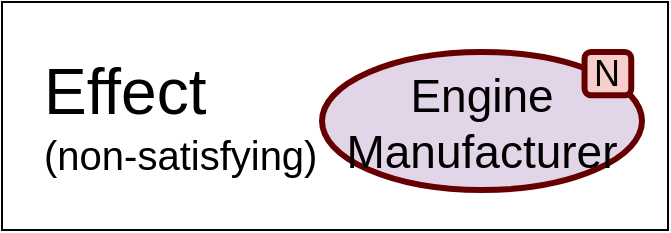 <mxfile version="14.1.8" type="device" pages="16"><diagram name="iRL-manu-ent-1-eff-nonsat" id="lrQCM1Hvvk60PSm_WDTy"><mxGraphModel dx="4706" dy="3978" grid="1" gridSize="10" guides="1" tooltips="1" connect="1" arrows="1" fold="1" page="1" pageScale="1" pageWidth="850" pageHeight="1100" math="0" shadow="0"><root><mxCell id="0"/><mxCell id="1" parent="0"/><mxCell id="1TGdQO8GeIQYrwLLIl66-1" value="&lt;font style=&quot;font-size: 32px;&quot;&gt;Effect&lt;/font&gt;&lt;div&gt;&lt;span style=&quot;background-color: initial; font-size: 20px;&quot;&gt;(non-satisfying)&lt;/span&gt;&lt;/div&gt;" style="rounded=0;whiteSpace=wrap;html=1;align=left;fontSize=12;spacingLeft=19;" parent="1" vertex="1"><mxGeometry x="-3160" y="-3090" width="333" height="114" as="geometry"/></mxCell><mxCell id="1TGdQO8GeIQYrwLLIl66-2" value="Engine Manufacturer" style="ellipse;whiteSpace=wrap;html=1;rounded=1;fontSize=23;strokeWidth=3;fillColor=#E1D5E7;arcSize=50;strokeColor=#660000;spacingTop=2;" parent="1" vertex="1"><mxGeometry x="-3000" y="-3065" width="160" height="69.01" as="geometry"/></mxCell><mxCell id="1TGdQO8GeIQYrwLLIl66-3" value="N" style="rounded=1;whiteSpace=wrap;html=1;fillColor=#F8CECC;strokeColor=#660000;strokeWidth=3;spacing=0;fontSize=18;spacingBottom=-1;" parent="1" vertex="1"><mxGeometry x="-2868.73" y="-3065" width="23.36" height="21.6" as="geometry"/></mxCell></root></mxGraphModel></diagram><diagram id="jRgEcZpF6pAmbIoYRc1D" name="iRL-manu-ent-2-eff-nonsat"><mxGraphModel dx="4706" dy="3978" grid="1" gridSize="10" guides="1" tooltips="1" connect="1" arrows="1" fold="1" page="1" pageScale="1" pageWidth="850" pageHeight="1100" math="0" shadow="0"><root><mxCell id="0"/><mxCell id="1" parent="0"/><mxCell id="b8YzV_ZPL6UwAmrEHUf0-1" value="Controller" style="text;whiteSpace=wrap;" parent="1" vertex="1"><mxGeometry x="10" y="10" width="90" height="40" as="geometry"/></mxCell><mxCell id="cmBm7P-9ATQfTFdfxYl0-1" value="&lt;font style=&quot;font-size: 32px;&quot;&gt;Effect&lt;/font&gt;&lt;div&gt;&lt;span style=&quot;background-color: initial; font-size: 20px;&quot;&gt;(non-satisfying)&lt;/span&gt;&lt;/div&gt;" style="rounded=0;whiteSpace=wrap;html=1;align=left;fontSize=12;spacingLeft=12;" parent="1" vertex="1"><mxGeometry x="-3160" y="-3090" width="333" height="114" as="geometry"/></mxCell><mxCell id="cmBm7P-9ATQfTFdfxYl0-2" value="Have Order Fulfilled" style="ellipse;whiteSpace=wrap;html=1;rounded=1;fontSize=23;strokeWidth=3;fillColor=#E1D5E7;arcSize=50;strokeColor=#660000;spacingTop=2;" parent="1" vertex="1"><mxGeometry x="-3010" y="-3065" width="164.63" height="69.01" as="geometry"/></mxCell><mxCell id="cmBm7P-9ATQfTFdfxYl0-3" value="N" style="rounded=1;whiteSpace=wrap;html=1;fillColor=#F8CECC;strokeColor=#660000;strokeWidth=3;spacing=0;fontSize=18;spacingBottom=-1;" parent="1" vertex="1"><mxGeometry x="-2883.73" y="-3074" width="23.36" height="21.6" as="geometry"/></mxCell></root></mxGraphModel></diagram><diagram id="zBmDgi2XzJmhAONFBeY-" name="iRL-manu-ent-3-eff-nonsat"><mxGraphModel dx="4706" dy="3978" grid="1" gridSize="10" guides="1" tooltips="1" connect="1" arrows="1" fold="1" page="1" pageScale="1" pageWidth="850" pageHeight="1100" math="0" shadow="0"><root><mxCell id="0"/><mxCell id="1" parent="0"/><mxCell id="Edqmv1n5mdAA4BTy9sL_-1" value="&lt;font style=&quot;font-size: 32px;&quot;&gt;Effect&lt;/font&gt;&lt;div&gt;&lt;span style=&quot;background-color: initial; font-size: 20px;&quot;&gt;(non-satisfying)&lt;/span&gt;&lt;/div&gt;" style="rounded=0;whiteSpace=wrap;html=1;align=left;fontSize=12;spacingLeft=19;" parent="1" vertex="1"><mxGeometry x="-3160" y="-3090" width="333" height="114" as="geometry"/></mxCell><mxCell id="Edqmv1n5mdAA4BTy9sL_-2" value="Acquire&lt;br&gt;Parts" style="ellipse;whiteSpace=wrap;html=1;rounded=1;fontSize=23;strokeWidth=3;fillColor=#E1D5E7;arcSize=50;strokeColor=#660000;spacingTop=2;" parent="1" vertex="1"><mxGeometry x="-2995.37" y="-3065" width="150" height="69.01" as="geometry"/></mxCell><mxCell id="Edqmv1n5mdAA4BTy9sL_-3" value="N" style="rounded=1;whiteSpace=wrap;html=1;fillColor=#F8CECC;strokeColor=#660000;strokeWidth=3;spacing=0;fontSize=18;spacingBottom=-1;" parent="1" vertex="1"><mxGeometry x="-2868.73" y="-3065" width="23.36" height="21.6" as="geometry"/></mxCell></root></mxGraphModel></diagram><diagram id="1IxjrtlEPSZ1EHy36e9s" name="iRL-manu-ent-4-eff-nonsat"><mxGraphModel dx="4706" dy="3978" grid="1" gridSize="10" guides="1" tooltips="1" connect="1" arrows="1" fold="1" page="1" pageScale="1" pageWidth="850" pageHeight="1100" math="0" shadow="0"><root><mxCell id="0"/><mxCell id="1" parent="0"/><mxCell id="vHiM7aV4EJC4rBKO8GNY-1" value="&lt;font style=&quot;font-size: 32px;&quot;&gt;Effect&lt;/font&gt;&lt;div&gt;&lt;span style=&quot;background-color: initial; font-size: 20px;&quot;&gt;(non-satisfying)&lt;/span&gt;&lt;/div&gt;" style="rounded=0;whiteSpace=wrap;html=1;align=left;fontSize=12;spacingLeft=19;" parent="1" vertex="1"><mxGeometry x="-3160" y="-3090" width="333" height="114" as="geometry"/></mxCell><mxCell id="vHiM7aV4EJC4rBKO8GNY-2" value="Have Engine Assembled" style="ellipse;whiteSpace=wrap;html=1;rounded=1;fontSize=22;strokeWidth=3;fillColor=#E1D5E7;arcSize=50;strokeColor=#660000;spacingTop=2;" parent="1" vertex="1"><mxGeometry x="-2995.37" y="-3065" width="150" height="69.01" as="geometry"/></mxCell><mxCell id="vHiM7aV4EJC4rBKO8GNY-3" value="N" style="rounded=1;whiteSpace=wrap;html=1;fillColor=#F8CECC;strokeColor=#660000;strokeWidth=3;spacing=0;fontSize=18;spacingBottom=-1;" parent="1" vertex="1"><mxGeometry x="-2874.73" y="-3072" width="23.36" height="21.6" as="geometry"/></mxCell></root></mxGraphModel></diagram><diagram id="mF4jjamFUtdUcgxOceSQ" name="iRL-manu-ent-5-eff-nonsat"><mxGraphModel dx="4706" dy="3978" grid="1" gridSize="10" guides="1" tooltips="1" connect="1" arrows="1" fold="1" page="1" pageScale="1" pageWidth="850" pageHeight="1100" math="0" shadow="0"><root><mxCell id="0"/><mxCell id="1" parent="0"/><mxCell id="XJ-tkumUUs1CHJCJN0WM-1" value="&lt;font style=&quot;font-size: 32px;&quot;&gt;Effect&lt;/font&gt;&lt;div&gt;&lt;span style=&quot;background-color: initial; font-size: 20px;&quot;&gt;(non-satisfying)&lt;/span&gt;&lt;/div&gt;" style="rounded=0;whiteSpace=wrap;html=1;align=left;fontSize=12;spacingLeft=19;" parent="1" vertex="1"><mxGeometry x="-3160" y="-3090" width="333" height="114" as="geometry"/></mxCell><mxCell id="XJ-tkumUUs1CHJCJN0WM-2" value="Assemble Engine in House" style="ellipse;whiteSpace=wrap;html=1;rounded=1;fontSize=18;strokeWidth=3;fillColor=#E1D5E7;arcSize=50;strokeColor=#660000;spacingTop=2;" parent="1" vertex="1"><mxGeometry x="-3000" y="-3065" width="160" height="69.01" as="geometry"/></mxCell><mxCell id="XJ-tkumUUs1CHJCJN0WM-3" value="N" style="rounded=1;whiteSpace=wrap;html=1;fillColor=#F8CECC;strokeColor=#660000;strokeWidth=3;spacing=0;fontSize=18;spacingBottom=-1;" parent="1" vertex="1"><mxGeometry x="-2869.73" y="-3071" width="23.36" height="21.6" as="geometry"/></mxCell></root></mxGraphModel></diagram><diagram id="vYKbGq_c37cxqWt-kweQ" name="iRL-manu-ent-6-eff-nonsat"><mxGraphModel dx="4706" dy="3978" grid="1" gridSize="10" guides="1" tooltips="1" connect="1" arrows="1" fold="1" page="1" pageScale="1" pageWidth="850" pageHeight="1100" math="0" shadow="0"><root><mxCell id="0"/><mxCell id="1" parent="0"/><mxCell id="Z92P_ORAuyrRM1sgin5G-1" value="&lt;font style=&quot;font-size: 32px;&quot;&gt;Effect&lt;/font&gt;&lt;div&gt;&lt;span style=&quot;background-color: initial; font-size: 20px;&quot;&gt;(non-satisfying)&lt;/span&gt;&lt;/div&gt;" style="rounded=0;whiteSpace=wrap;html=1;align=left;fontSize=12;spacingLeft=19;" parent="1" vertex="1"><mxGeometry x="-3160" y="-3090" width="333" height="114" as="geometry"/></mxCell><mxCell id="Z92P_ORAuyrRM1sgin5G-2" value="Outsource Assembly" style="ellipse;whiteSpace=wrap;html=1;rounded=1;fontSize=23;strokeWidth=3;fillColor=#E1D5E7;arcSize=50;strokeColor=#660000;spacingTop=2;" parent="1" vertex="1"><mxGeometry x="-3000" y="-3065" width="154.63" height="69.01" as="geometry"/></mxCell><mxCell id="Z92P_ORAuyrRM1sgin5G-3" value="N" style="rounded=1;whiteSpace=wrap;html=1;fillColor=#F8CECC;strokeColor=#660000;strokeWidth=3;spacing=0;fontSize=18;spacingBottom=-1;" parent="1" vertex="1"><mxGeometry x="-2868.73" y="-3065" width="23.36" height="21.6" as="geometry"/></mxCell></root></mxGraphModel></diagram><diagram id="Au_eIEvgqQtElC9Wct7o" name="iRL-manu-ent-7-eff-nonsat"><mxGraphModel dx="4706" dy="3978" grid="1" gridSize="10" guides="1" tooltips="1" connect="1" arrows="1" fold="1" page="1" pageScale="1" pageWidth="850" pageHeight="1100" math="0" shadow="0"><root><mxCell id="0"/><mxCell id="1" parent="0"/><mxCell id="GpK8TLkroDAoMIEBRQB3-1" value="&lt;font style=&quot;font-size: 32px;&quot;&gt;Effect&lt;/font&gt;&lt;div&gt;&lt;span style=&quot;background-color: initial; font-size: 20px;&quot;&gt;(non-satisfying)&lt;/span&gt;&lt;/div&gt;" style="rounded=0;whiteSpace=wrap;html=1;align=left;fontSize=12;spacingLeft=19;" parent="1" vertex="1"><mxGeometry x="-3160" y="-3090" width="333" height="114" as="geometry"/></mxCell><mxCell id="GpK8TLkroDAoMIEBRQB3-2" value="Parts Acquired in Time" style="ellipse;whiteSpace=wrap;html=1;rounded=1;fontSize=21;strokeWidth=3;fillColor=#E1D5E7;arcSize=50;strokeColor=#660000;spacingTop=2;" parent="1" vertex="1"><mxGeometry x="-3000" y="-3065" width="154.63" height="69.01" as="geometry"/></mxCell><mxCell id="GpK8TLkroDAoMIEBRQB3-3" value="N" style="rounded=1;whiteSpace=wrap;html=1;fillColor=#F8CECC;strokeColor=#660000;strokeWidth=3;spacing=0;fontSize=18;spacingBottom=-1;" parent="1" vertex="1"><mxGeometry x="-2880.0" y="-3073" width="23.36" height="21.6" as="geometry"/></mxCell></root></mxGraphModel></diagram><diagram id="4KhcXFip8CfWlh6ND8Yw" name="iRL-manu-ent-8-eff-nonsat"><mxGraphModel dx="4301" dy="3768" grid="1" gridSize="10" guides="1" tooltips="1" connect="1" arrows="1" fold="1" page="1" pageScale="1" pageWidth="850" pageHeight="1100" math="0" shadow="0"><root><mxCell id="0"/><mxCell id="1" parent="0"/><mxCell id="7S-dWsuJ9r74ipw0WFrG-1" value="&lt;font style=&quot;font-size: 32px;&quot;&gt;Effect&lt;/font&gt;&lt;div&gt;&lt;span style=&quot;background-color: initial; font-size: 20px;&quot;&gt;(non-satisfying)&lt;/span&gt;&lt;/div&gt;" style="rounded=0;whiteSpace=wrap;html=1;align=left;fontSize=12;spacingLeft=19;" parent="1" vertex="1"><mxGeometry x="-3160" y="-3090" width="333" height="114" as="geometry"/></mxCell><mxCell id="7S-dWsuJ9r74ipw0WFrG-2" value="Parts Acquired Late" style="ellipse;whiteSpace=wrap;html=1;rounded=1;fontSize=21;strokeWidth=3;fillColor=#E1D5E7;arcSize=50;strokeColor=#660000;spacingTop=2;" parent="1" vertex="1"><mxGeometry x="-2995.37" y="-3065" width="150" height="69.01" as="geometry"/></mxCell><mxCell id="7S-dWsuJ9r74ipw0WFrG-3" value="N" style="rounded=1;whiteSpace=wrap;html=1;fillColor=#F8CECC;strokeColor=#660000;strokeWidth=3;spacing=0;fontSize=18;spacingBottom=-1;" parent="1" vertex="1"><mxGeometry x="-2870.0" y="-3070" width="23.36" height="21.6" as="geometry"/></mxCell></root></mxGraphModel></diagram><diagram id="FeQZBwoRJbgXJpnwxUOL" name="iRL-manu-ent-9-eff-nonsat"><mxGraphModel dx="4706" dy="3978" grid="1" gridSize="10" guides="1" tooltips="1" connect="1" arrows="1" fold="1" page="1" pageScale="1" pageWidth="850" pageHeight="1100" math="0" shadow="0"><root><mxCell id="0"/><mxCell id="1" parent="0"/><mxCell id="tfJOvbtgkEw67m-fRI-V-1" value="&lt;font style=&quot;font-size: 32px;&quot;&gt;Effect&lt;/font&gt;&lt;div&gt;&lt;span style=&quot;background-color: initial; font-size: 20px;&quot;&gt;(non-satisfying)&lt;/span&gt;&lt;/div&gt;" style="rounded=0;whiteSpace=wrap;html=1;align=left;fontSize=12;spacingLeft=19;" parent="1" vertex="1"><mxGeometry x="-3160" y="-3090" width="333" height="114" as="geometry"/></mxCell><mxCell id="tfJOvbtgkEw67m-fRI-V-2" value="Parts Never Acquired" style="ellipse;whiteSpace=wrap;html=1;rounded=1;fontSize=23;strokeWidth=3;fillColor=#E1D5E7;arcSize=50;strokeColor=#660000;spacingTop=2;" parent="1" vertex="1"><mxGeometry x="-2995.37" y="-3065" width="150" height="69.01" as="geometry"/></mxCell><mxCell id="tfJOvbtgkEw67m-fRI-V-3" value="N" style="rounded=1;whiteSpace=wrap;html=1;fillColor=#F8CECC;strokeColor=#660000;strokeWidth=3;spacing=0;fontSize=18;spacingBottom=-1;" parent="1" vertex="1"><mxGeometry x="-2882.73" y="-3074" width="23.36" height="21.6" as="geometry"/></mxCell></root></mxGraphModel></diagram><diagram id="P1F7y5oBeZOF15YZMAfe" name="iRL-manu-ent-10-eff-nonsat"><mxGraphModel dx="4706" dy="3978" grid="1" gridSize="10" guides="1" tooltips="1" connect="1" arrows="1" fold="1" page="1" pageScale="1" pageWidth="850" pageHeight="1100" math="0" shadow="0"><root><mxCell id="0"/><mxCell id="1" parent="0"/><mxCell id="7IjsUHDOOL9CdekT37c5-1" value="&lt;font style=&quot;font-size: 32px;&quot;&gt;Effect&lt;/font&gt;&lt;div&gt;&lt;span style=&quot;background-color: initial; font-size: 20px;&quot;&gt;(non-satisfying)&lt;/span&gt;&lt;/div&gt;" style="rounded=0;whiteSpace=wrap;html=1;align=left;fontSize=12;spacingLeft=11;" parent="1" vertex="1"><mxGeometry x="-3160" y="-3090" width="333" height="114" as="geometry"/></mxCell><mxCell id="7IjsUHDOOL9CdekT37c5-2" value="Order is Cancelled" style="ellipse;whiteSpace=wrap;html=1;rounded=1;fontSize=23;strokeWidth=3;fillColor=#E1D5E7;arcSize=50;strokeColor=#660000;spacingTop=2;" parent="1" vertex="1"><mxGeometry x="-2990" y="-3065" width="160" height="69.01" as="geometry"/></mxCell><mxCell id="7IjsUHDOOL9CdekT37c5-3" value="N" style="rounded=1;whiteSpace=wrap;html=1;fillColor=#F8CECC;strokeColor=#660000;strokeWidth=3;spacing=0;fontSize=18;spacingBottom=-1;" parent="1" vertex="1"><mxGeometry x="-2880.0" y="-3073" width="23.36" height="21.6" as="geometry"/></mxCell></root></mxGraphModel></diagram><diagram id="Xo7n9-qTVo7QPiPUUxzN" name="iRL-manu-ent-11-eff-nonsat"><mxGraphModel dx="4706" dy="3978" grid="1" gridSize="10" guides="1" tooltips="1" connect="1" arrows="1" fold="1" page="1" pageScale="1" pageWidth="850" pageHeight="1100" math="0" shadow="0"><root><mxCell id="0"/><mxCell id="1" parent="0"/><mxCell id="wiQJ4BYcXeB2r5veVrQw-1" value="&lt;font style=&quot;font-size: 32px;&quot;&gt;Effect&lt;/font&gt;&lt;div&gt;&lt;span style=&quot;background-color: initial; font-size: 20px;&quot;&gt;(non-satisfying)&lt;/span&gt;&lt;/div&gt;" style="rounded=0;whiteSpace=wrap;html=1;align=left;fontSize=12;spacingLeft=19;" parent="1" vertex="1"><mxGeometry x="-3160" y="-3090" width="333" height="114" as="geometry"/></mxCell><mxCell id="wiQJ4BYcXeB2r5veVrQw-2" value="Penalty Is Issued" style="ellipse;whiteSpace=wrap;html=1;rounded=1;fontSize=23;strokeWidth=3;fillColor=#E1D5E7;arcSize=50;strokeColor=#660000;spacingTop=2;" parent="1" vertex="1"><mxGeometry x="-2995.37" y="-3065" width="150" height="69.01" as="geometry"/></mxCell><mxCell id="wiQJ4BYcXeB2r5veVrQw-3" value="N" style="rounded=1;whiteSpace=wrap;html=1;fillColor=#F8CECC;strokeColor=#660000;strokeWidth=3;spacing=0;fontSize=18;spacingBottom=-1;" parent="1" vertex="1"><mxGeometry x="-2868.73" y="-3065" width="23.36" height="21.6" as="geometry"/></mxCell></root></mxGraphModel></diagram><diagram id="enEovX3N7CVmyAMt918q" name="iRL-manu-ent-12-eff-nonsat"><mxGraphModel dx="4146" dy="3687" grid="1" gridSize="10" guides="1" tooltips="1" connect="1" arrows="1" fold="1" page="1" pageScale="1" pageWidth="850" pageHeight="1100" math="0" shadow="0"><root><mxCell id="0"/><mxCell id="1" parent="0"/><mxCell id="u7u-4rrx8PCyZPGWpkpg-1" value="&lt;font style=&quot;font-size: 32px;&quot;&gt;Effect&lt;/font&gt;&lt;div&gt;&lt;span style=&quot;background-color: initial; font-size: 20px;&quot;&gt;(non-satisfying)&lt;/span&gt;&lt;/div&gt;" style="rounded=0;whiteSpace=wrap;html=1;align=left;fontSize=12;spacingLeft=19;" parent="1" vertex="1"><mxGeometry x="-3160" y="-3090" width="333" height="114" as="geometry"/></mxCell><mxCell id="u7u-4rrx8PCyZPGWpkpg-2" value="Previous Order was Cancelled" style="ellipse;whiteSpace=wrap;html=1;rounded=1;fontSize=18;strokeWidth=3;fillColor=#E1D5E7;arcSize=50;strokeColor=#660000;spacingTop=2;" parent="1" vertex="1"><mxGeometry x="-2995.37" y="-3065" width="150" height="69.01" as="geometry"/></mxCell><mxCell id="u7u-4rrx8PCyZPGWpkpg-3" value="N" style="rounded=1;whiteSpace=wrap;html=1;fillColor=#F8CECC;strokeColor=#660000;strokeWidth=3;spacing=0;fontSize=18;spacingBottom=-1;" parent="1" vertex="1"><mxGeometry x="-2890.0" y="-3070" width="23.36" height="21.6" as="geometry"/></mxCell></root></mxGraphModel></diagram><diagram name="iRL-manu-ent-13-eff-nonsat" id="P5TjuPJcCvfCDk246iFM"><mxGraphModel dx="4706" dy="3978" grid="1" gridSize="10" guides="1" tooltips="1" connect="1" arrows="1" fold="1" page="1" pageScale="1" pageWidth="850" pageHeight="1100" math="0" shadow="0"><root><mxCell id="KZR2G05XeIorMjJvlH5d-0"/><mxCell id="KZR2G05XeIorMjJvlH5d-1" parent="KZR2G05XeIorMjJvlH5d-0"/><mxCell id="3UxkG8et-XLY1WDlAK4K-0" value="&lt;font style=&quot;font-size: 32px;&quot;&gt;Effect&lt;/font&gt;&lt;div&gt;&lt;span style=&quot;background-color: initial; font-size: 20px;&quot;&gt;(non-satisfying)&lt;/span&gt;&lt;/div&gt;" style="rounded=0;whiteSpace=wrap;html=1;align=left;fontSize=12;spacingLeft=10;" parent="KZR2G05XeIorMjJvlH5d-1" vertex="1"><mxGeometry x="-3160" y="-3090" width="333" height="114" as="geometry"/></mxCell><mxCell id="3UxkG8et-XLY1WDlAK4K-1" value="Reputation" style="ellipse;whiteSpace=wrap;html=1;rounded=1;fontSize=23;strokeWidth=3;fillColor=#E1D5E7;arcSize=50;strokeColor=#660000;spacingTop=2;" parent="KZR2G05XeIorMjJvlH5d-1" vertex="1"><mxGeometry x="-3010" y="-3065" width="164.63" height="69.01" as="geometry"/></mxCell><mxCell id="3UxkG8et-XLY1WDlAK4K-2" value="N" style="rounded=1;whiteSpace=wrap;html=1;fillColor=#F8CECC;strokeColor=#660000;strokeWidth=3;spacing=0;fontSize=18;spacingBottom=-1;" parent="KZR2G05XeIorMjJvlH5d-1" vertex="1"><mxGeometry x="-2881.0" y="-3073" width="23.36" height="21.6" as="geometry"/></mxCell></root></mxGraphModel></diagram><diagram id="KmZoFBOVh3dv930wX-Ls" name="iRL-manu-ent-14-eff-nonsat"><mxGraphModel dx="4706" dy="3978" grid="1" gridSize="10" guides="1" tooltips="1" connect="1" arrows="1" fold="1" page="1" pageScale="1" pageWidth="850" pageHeight="1100" math="0" shadow="0"><root><mxCell id="0"/><mxCell id="1" parent="0"/><mxCell id="-QYN6I0ZQCG8G28AfMSm-1" value="&lt;font style=&quot;font-size: 32px;&quot;&gt;Effect&lt;/font&gt;&lt;div&gt;&lt;span style=&quot;background-color: initial; font-size: 20px;&quot;&gt;(non-satisfying)&lt;/span&gt;&lt;/div&gt;" style="rounded=0;whiteSpace=wrap;html=1;align=left;fontSize=12;spacingLeft=6;" parent="1" vertex="1"><mxGeometry x="-3160" y="-3090" width="333" height="114" as="geometry"/></mxCell><mxCell id="-QYN6I0ZQCG8G28AfMSm-2" value="Reputation (previous status)" style="ellipse;whiteSpace=wrap;html=1;rounded=1;fontSize=23;strokeWidth=3;fillColor=#E1D5E7;arcSize=50;strokeColor=#660000;spacingTop=2;" parent="1" vertex="1"><mxGeometry x="-3017" y="-3076.5" width="177" height="87" as="geometry"/></mxCell><mxCell id="-QYN6I0ZQCG8G28AfMSm-3" value="N" style="rounded=1;whiteSpace=wrap;html=1;fillColor=#F8CECC;strokeColor=#660000;strokeWidth=3;spacing=0;fontSize=18;spacingBottom=-1;" parent="1" vertex="1"><mxGeometry x="-2856.0" y="-3085" width="23.36" height="21.6" as="geometry"/></mxCell></root></mxGraphModel></diagram><diagram id="X-eNPBhBi76IH84DMk0n" name="iRL-manu-ent-14-eff-nonsat"><mxGraphModel dx="4706" dy="3978" grid="1" gridSize="10" guides="1" tooltips="1" connect="1" arrows="1" fold="1" page="1" pageScale="1" pageWidth="850" pageHeight="1100" math="0" shadow="0"><root><mxCell id="Naj8G_po6VH8r4uZ9a9H-0"/><mxCell id="Naj8G_po6VH8r4uZ9a9H-1" parent="Naj8G_po6VH8r4uZ9a9H-0"/><mxCell id="iZa3SJMUgyo9dPNjTabS-0" value="&lt;font style=&quot;font-size: 32px;&quot;&gt;Effect&lt;/font&gt;&lt;div&gt;&lt;span style=&quot;background-color: initial; font-size: 20px;&quot;&gt;(non-satisfying)&lt;/span&gt;&lt;/div&gt;" style="rounded=0;whiteSpace=wrap;html=1;align=left;fontSize=12;spacingLeft=6;" vertex="1" parent="Naj8G_po6VH8r4uZ9a9H-1"><mxGeometry x="-3160" y="-3090" width="333" height="114" as="geometry"/></mxCell><mxCell id="iZa3SJMUgyo9dPNjTabS-1" value="Good Quality Construction" style="ellipse;whiteSpace=wrap;html=1;rounded=1;fontSize=23;strokeWidth=3;fillColor=#E1D5E7;arcSize=50;strokeColor=#660000;spacingTop=2;" vertex="1" parent="Naj8G_po6VH8r4uZ9a9H-1"><mxGeometry x="-3010" y="-3073.5" width="170" height="83" as="geometry"/></mxCell><mxCell id="iZa3SJMUgyo9dPNjTabS-2" value="N" style="rounded=1;whiteSpace=wrap;html=1;fillColor=#F8CECC;strokeColor=#660000;strokeWidth=3;spacing=0;fontSize=18;spacingBottom=-1;" vertex="1" parent="Naj8G_po6VH8r4uZ9a9H-1"><mxGeometry x="-2866.0" y="-3075.5" width="23.36" height="21.6" as="geometry"/></mxCell></root></mxGraphModel></diagram><diagram id="KKwaCWfsG5TMwiKHYH_3" name="iRL-manu-ent-14-eff-nonsat"><mxGraphModel dx="4706" dy="3978" grid="1" gridSize="10" guides="1" tooltips="1" connect="1" arrows="1" fold="1" page="1" pageScale="1" pageWidth="850" pageHeight="1100" math="0" shadow="0"><root><mxCell id="2nMsXHQUQz-wsPXYTvVn-0"/><mxCell id="2nMsXHQUQz-wsPXYTvVn-1" parent="2nMsXHQUQz-wsPXYTvVn-0"/><mxCell id="yt7weQF_IvfhBySB3VOl-0" value="&lt;font style=&quot;font-size: 32px;&quot;&gt;Effect&lt;/font&gt;&lt;div&gt;&lt;span style=&quot;background-color: initial; font-size: 20px;&quot;&gt;(non-satisfying)&lt;/span&gt;&lt;/div&gt;" style="rounded=0;whiteSpace=wrap;html=1;align=left;fontSize=12;spacingLeft=6;" vertex="1" parent="2nMsXHQUQz-wsPXYTvVn-1"><mxGeometry x="-3160" y="-3090" width="333" height="114" as="geometry"/></mxCell><mxCell id="yt7weQF_IvfhBySB3VOl-1" value="Bad Quality Construction" style="ellipse;whiteSpace=wrap;html=1;rounded=1;fontSize=23;strokeWidth=3;fillColor=#E1D5E7;arcSize=50;strokeColor=#660000;spacingTop=2;" vertex="1" parent="2nMsXHQUQz-wsPXYTvVn-1"><mxGeometry x="-3012.64" y="-3074.5" width="180" height="83" as="geometry"/></mxCell><mxCell id="yt7weQF_IvfhBySB3VOl-2" value="N" style="rounded=1;whiteSpace=wrap;html=1;fillColor=#F8CECC;strokeColor=#660000;strokeWidth=3;spacing=0;fontSize=18;spacingBottom=-1;" vertex="1" parent="2nMsXHQUQz-wsPXYTvVn-1"><mxGeometry x="-2856.0" y="-3074.5" width="23.36" height="21.6" as="geometry"/></mxCell></root></mxGraphModel></diagram></mxfile>